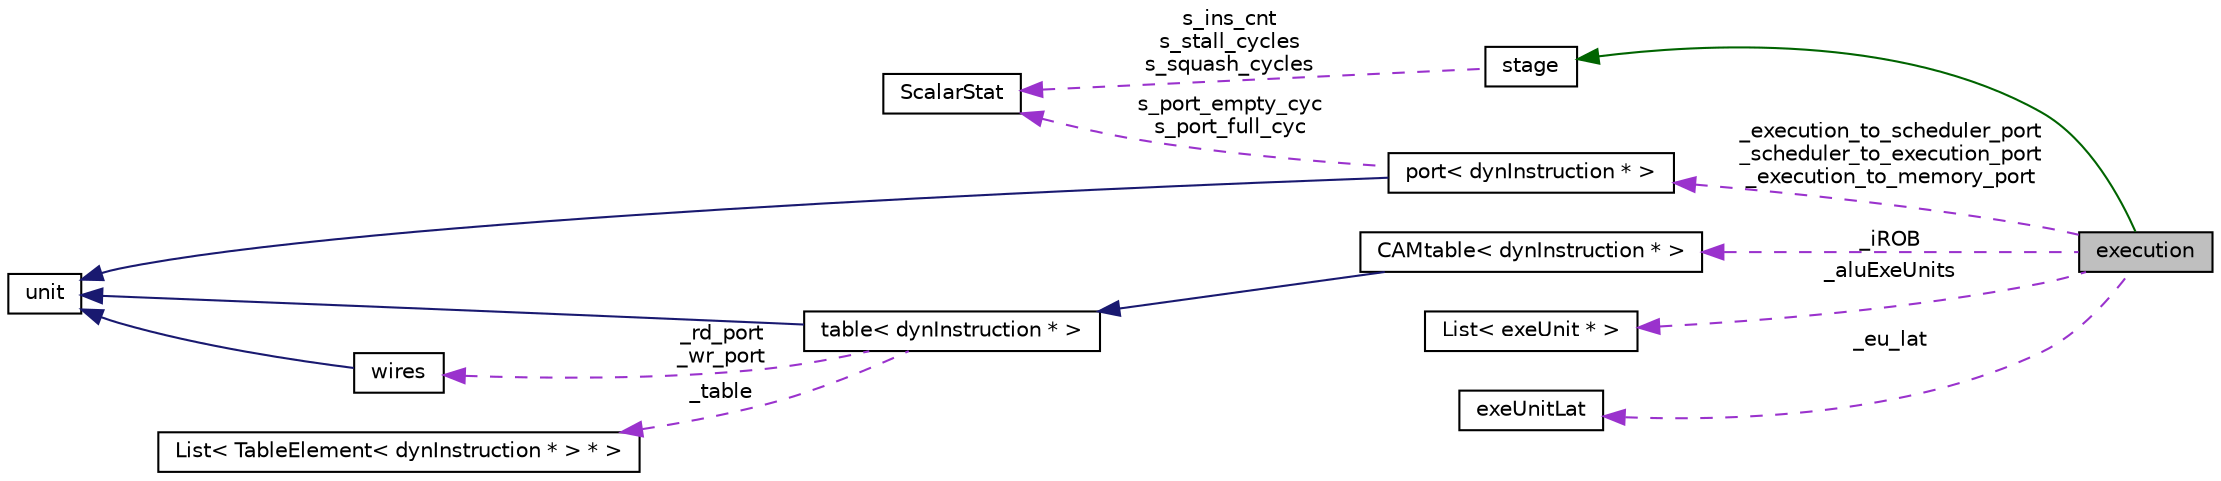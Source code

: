 digraph G
{
  edge [fontname="Helvetica",fontsize="10",labelfontname="Helvetica",labelfontsize="10"];
  node [fontname="Helvetica",fontsize="10",shape=record];
  rankdir=LR;
  Node1 [label="execution",height=0.2,width=0.4,color="black", fillcolor="grey75", style="filled" fontcolor="black"];
  Node2 -> Node1 [dir=back,color="darkgreen",fontsize="10",style="solid",fontname="Helvetica"];
  Node2 [label="stage",height=0.2,width=0.4,color="black", fillcolor="white", style="filled",URL="$classstage.html"];
  Node3 -> Node2 [dir=back,color="darkorchid3",fontsize="10",style="dashed",label="s_ins_cnt\ns_stall_cycles\ns_squash_cycles",fontname="Helvetica"];
  Node3 [label="ScalarStat",height=0.2,width=0.4,color="black", fillcolor="white", style="filled",URL="$classScalarStat.html"];
  Node4 -> Node1 [dir=back,color="darkorchid3",fontsize="10",style="dashed",label="_aluExeUnits",fontname="Helvetica"];
  Node4 [label="List\< exeUnit * \>",height=0.2,width=0.4,color="black", fillcolor="white", style="filled",URL="$classList.html"];
  Node5 -> Node1 [dir=back,color="darkorchid3",fontsize="10",style="dashed",label="_eu_lat",fontname="Helvetica"];
  Node5 [label="exeUnitLat",height=0.2,width=0.4,color="black", fillcolor="white", style="filled",URL="$structexeUnitLat.html"];
  Node6 -> Node1 [dir=back,color="darkorchid3",fontsize="10",style="dashed",label="_execution_to_scheduler_port\n_scheduler_to_execution_port\n_execution_to_memory_port",fontname="Helvetica"];
  Node6 [label="port\< dynInstruction * \>",height=0.2,width=0.4,color="black", fillcolor="white", style="filled",URL="$classport.html"];
  Node7 -> Node6 [dir=back,color="midnightblue",fontsize="10",style="solid",fontname="Helvetica"];
  Node7 [label="unit",height=0.2,width=0.4,color="black", fillcolor="white", style="filled",URL="$classunit.html"];
  Node3 -> Node6 [dir=back,color="darkorchid3",fontsize="10",style="dashed",label="s_port_empty_cyc\ns_port_full_cyc",fontname="Helvetica"];
  Node8 -> Node1 [dir=back,color="darkorchid3",fontsize="10",style="dashed",label="_iROB",fontname="Helvetica"];
  Node8 [label="CAMtable\< dynInstruction * \>",height=0.2,width=0.4,color="black", fillcolor="white", style="filled",URL="$classCAMtable.html"];
  Node9 -> Node8 [dir=back,color="midnightblue",fontsize="10",style="solid",fontname="Helvetica"];
  Node9 [label="table\< dynInstruction * \>",height=0.2,width=0.4,color="black", fillcolor="white", style="filled",URL="$classtable.html"];
  Node7 -> Node9 [dir=back,color="midnightblue",fontsize="10",style="solid",fontname="Helvetica"];
  Node10 -> Node9 [dir=back,color="darkorchid3",fontsize="10",style="dashed",label="_rd_port\n_wr_port",fontname="Helvetica"];
  Node10 [label="wires",height=0.2,width=0.4,color="black", fillcolor="white", style="filled",URL="$classwires.html"];
  Node7 -> Node10 [dir=back,color="midnightblue",fontsize="10",style="solid",fontname="Helvetica"];
  Node11 -> Node9 [dir=back,color="darkorchid3",fontsize="10",style="dashed",label="_table",fontname="Helvetica"];
  Node11 [label="List\< TableElement\< dynInstruction * \> * \>",height=0.2,width=0.4,color="black", fillcolor="white", style="filled",URL="$classList.html"];
}
